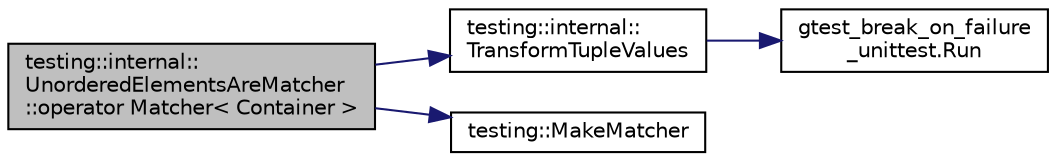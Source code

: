 digraph "testing::internal::UnorderedElementsAreMatcher::operator Matcher&lt; Container &gt;"
{
  edge [fontname="Helvetica",fontsize="10",labelfontname="Helvetica",labelfontsize="10"];
  node [fontname="Helvetica",fontsize="10",shape=record];
  rankdir="LR";
  Node4 [label="testing::internal::\lUnorderedElementsAreMatcher\l::operator Matcher\< Container \>",height=0.2,width=0.4,color="black", fillcolor="grey75", style="filled", fontcolor="black"];
  Node4 -> Node5 [color="midnightblue",fontsize="10",style="solid",fontname="Helvetica"];
  Node5 [label="testing::internal::\lTransformTupleValues",height=0.2,width=0.4,color="black", fillcolor="white", style="filled",URL="$d0/da7/namespacetesting_1_1internal.html#a07ba091a64aa2ba95e41accc55dc8855"];
  Node5 -> Node6 [color="midnightblue",fontsize="10",style="solid",fontname="Helvetica"];
  Node6 [label="gtest_break_on_failure\l_unittest.Run",height=0.2,width=0.4,color="black", fillcolor="white", style="filled",URL="$d2/dcc/namespacegtest__break__on__failure__unittest.html#a0dd80fec2d9cbd9b6fa70130f7b228ec"];
  Node4 -> Node7 [color="midnightblue",fontsize="10",style="solid",fontname="Helvetica"];
  Node7 [label="testing::MakeMatcher",height=0.2,width=0.4,color="black", fillcolor="white", style="filled",URL="$d0/d75/namespacetesting.html#a37fd8029ac00e60952440a3d9cca8166"];
}

